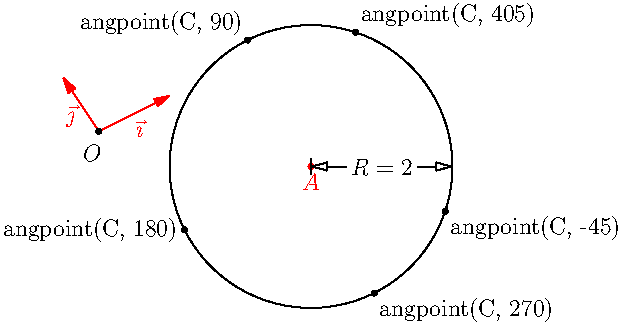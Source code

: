 import geometry;
size(11cm,0);

currentcoordsys=cartesiansystem((0,0),i=(1,0.5),j=(-0.5,.75));
show(currentcoordsys, xpen=invisible);

point A=(2,-2);
dot("$A$",A,S,red);

circle C=circle(A,2);
draw(C);
distance("$R=2$",A,point(C,0),0);

/*<asyxml><view file="modules/geometry.asy" type="point" signature="angpoint(explicit circle,real)"/></asyxml>*/
dot("angpoint(C, 90)", angpoint(C,90),NW);

/*<asyxml><view file="modules/geometry.asy" type="abscissa" signature="angabscissa(real,polarconicroutine)"/></asyxml>*/
dot("angpoint(C, 180)", point(C,angabscissa(180)), W);
// point(C,angabscissa(180)) can be replaced by angpoint(C,180)

dot("angpoint(C, 270)", angpoint(C,270),SE);
dot("angpoint(C, 405)", angpoint(C,405),NE);
dot("angpoint(C, -45)", angpoint(C,-45),SE);
